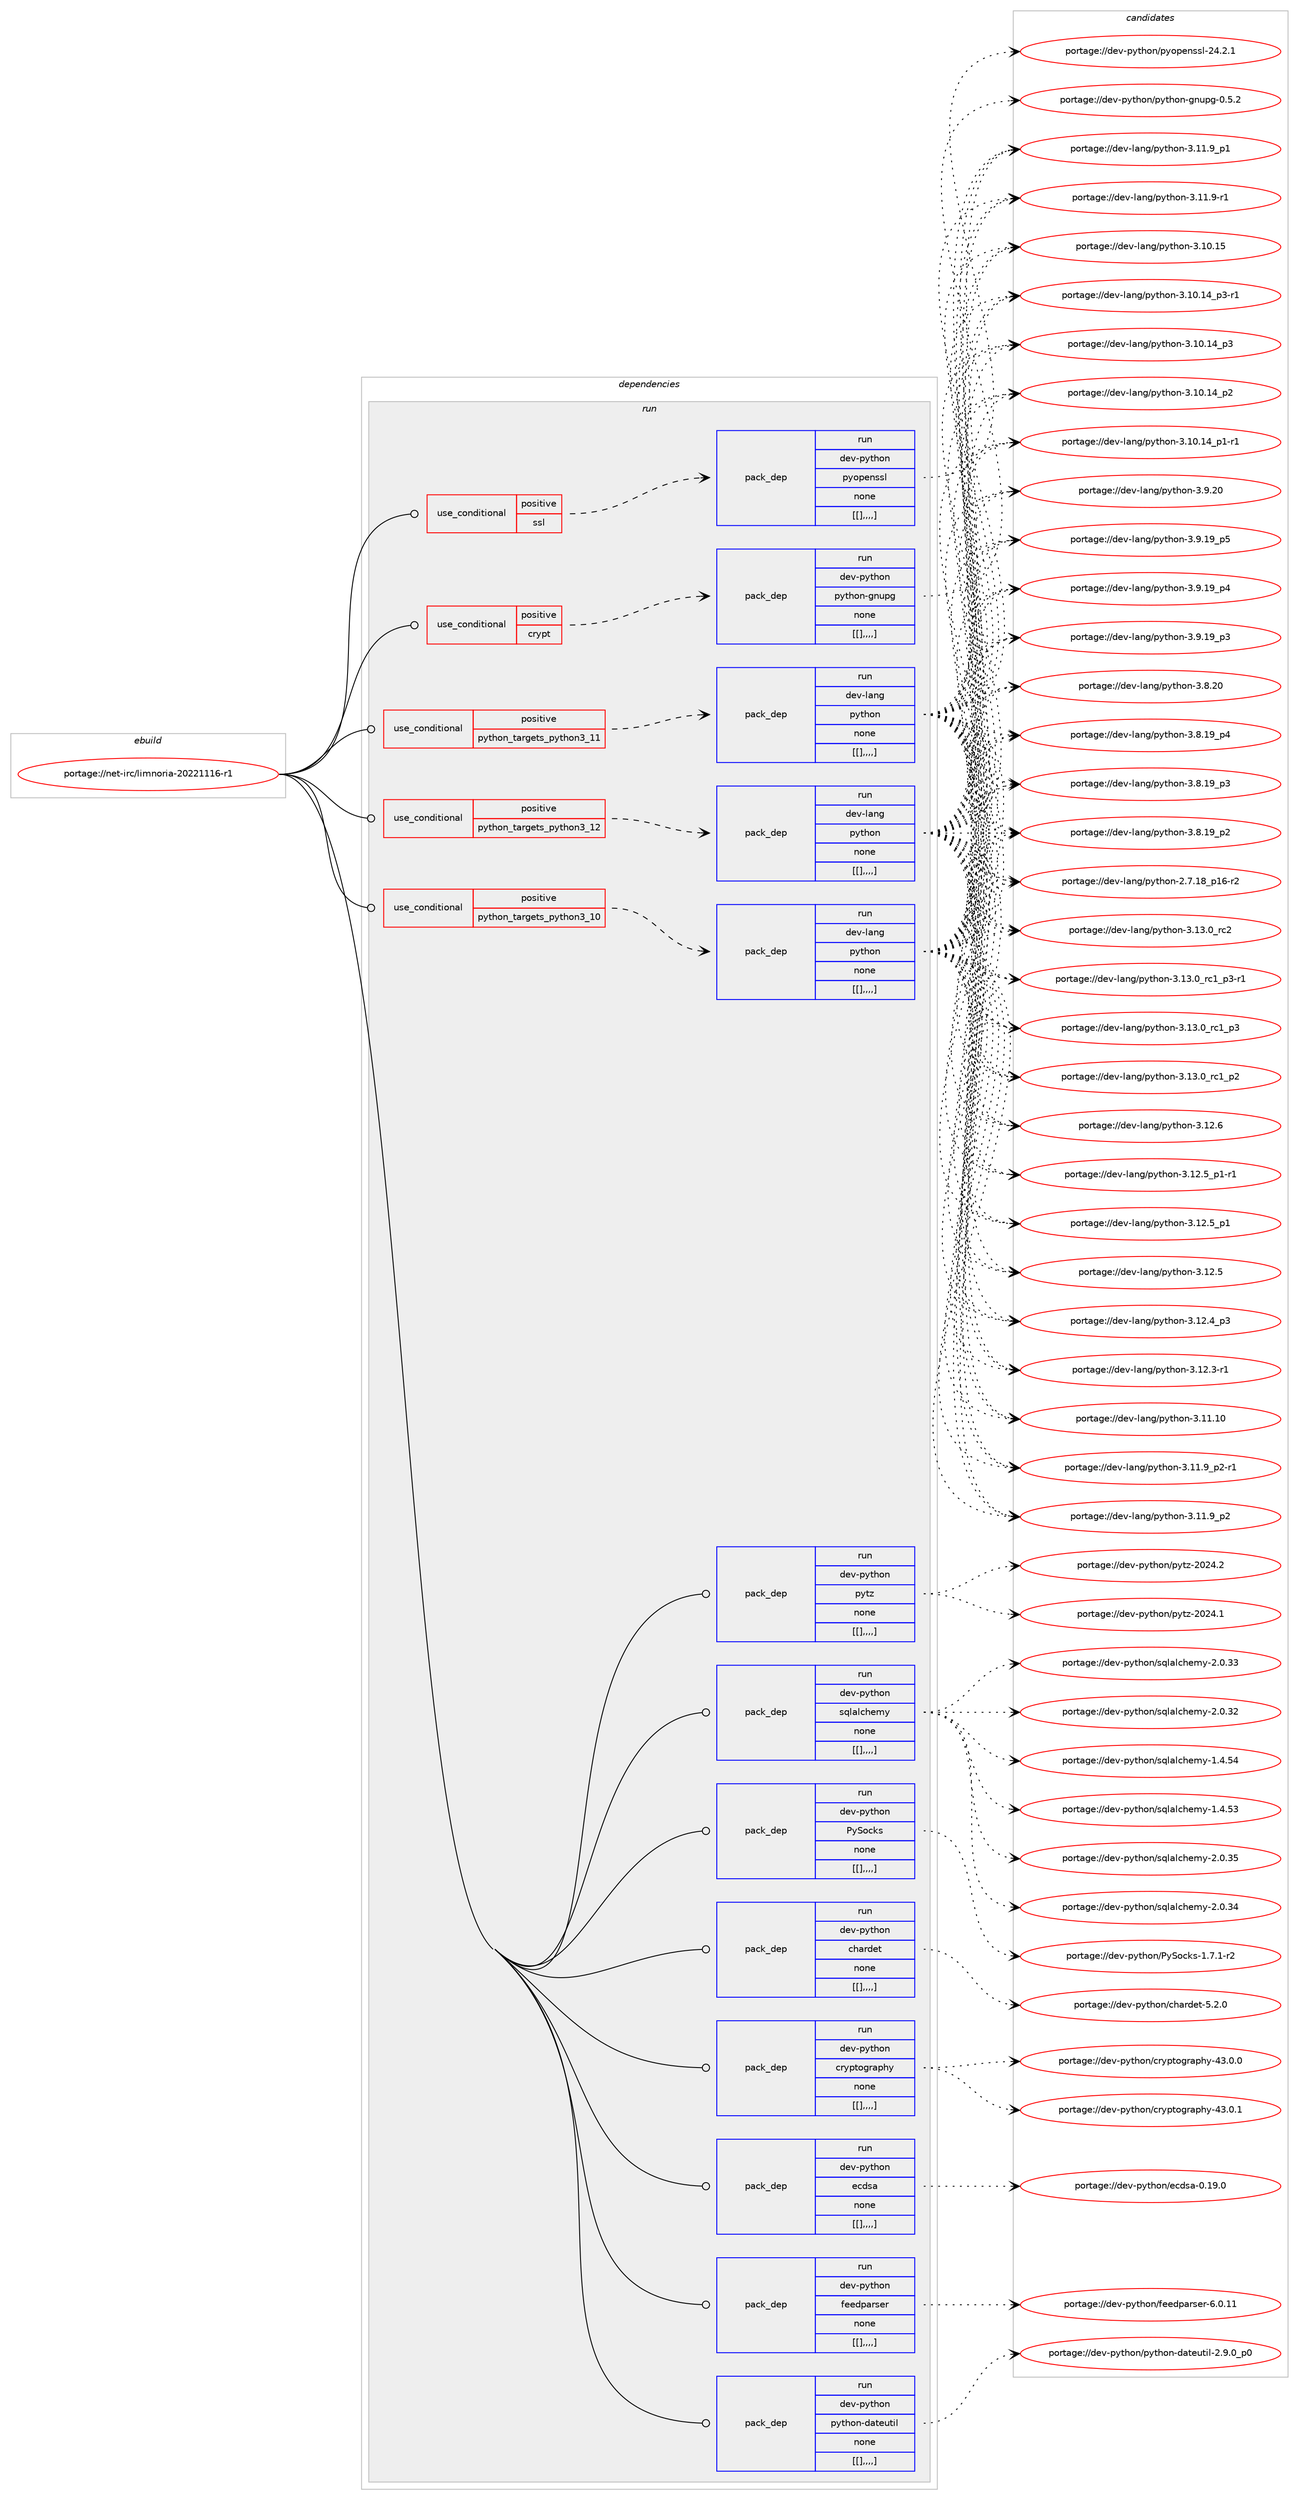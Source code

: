digraph prolog {

# *************
# Graph options
# *************

newrank=true;
concentrate=true;
compound=true;
graph [rankdir=LR,fontname=Helvetica,fontsize=10,ranksep=1.5];#, ranksep=2.5, nodesep=0.2];
edge  [arrowhead=vee];
node  [fontname=Helvetica,fontsize=10];

# **********
# The ebuild
# **********

subgraph cluster_leftcol {
color=gray;
label=<<i>ebuild</i>>;
id [label="portage://net-irc/limnoria-20221116-r1", color=red, width=4, href="../net-irc/limnoria-20221116-r1.svg"];
}

# ****************
# The dependencies
# ****************

subgraph cluster_midcol {
color=gray;
label=<<i>dependencies</i>>;
subgraph cluster_compile {
fillcolor="#eeeeee";
style=filled;
label=<<i>compile</i>>;
}
subgraph cluster_compileandrun {
fillcolor="#eeeeee";
style=filled;
label=<<i>compile and run</i>>;
}
subgraph cluster_run {
fillcolor="#eeeeee";
style=filled;
label=<<i>run</i>>;
subgraph cond97393 {
dependency375073 [label=<<TABLE BORDER="0" CELLBORDER="1" CELLSPACING="0" CELLPADDING="4"><TR><TD ROWSPAN="3" CELLPADDING="10">use_conditional</TD></TR><TR><TD>positive</TD></TR><TR><TD>crypt</TD></TR></TABLE>>, shape=none, color=red];
subgraph pack274886 {
dependency375074 [label=<<TABLE BORDER="0" CELLBORDER="1" CELLSPACING="0" CELLPADDING="4" WIDTH="220"><TR><TD ROWSPAN="6" CELLPADDING="30">pack_dep</TD></TR><TR><TD WIDTH="110">run</TD></TR><TR><TD>dev-python</TD></TR><TR><TD>python-gnupg</TD></TR><TR><TD>none</TD></TR><TR><TD>[[],,,,]</TD></TR></TABLE>>, shape=none, color=blue];
}
dependency375073:e -> dependency375074:w [weight=20,style="dashed",arrowhead="vee"];
}
id:e -> dependency375073:w [weight=20,style="solid",arrowhead="odot"];
subgraph cond97394 {
dependency375075 [label=<<TABLE BORDER="0" CELLBORDER="1" CELLSPACING="0" CELLPADDING="4"><TR><TD ROWSPAN="3" CELLPADDING="10">use_conditional</TD></TR><TR><TD>positive</TD></TR><TR><TD>python_targets_python3_10</TD></TR></TABLE>>, shape=none, color=red];
subgraph pack274887 {
dependency375076 [label=<<TABLE BORDER="0" CELLBORDER="1" CELLSPACING="0" CELLPADDING="4" WIDTH="220"><TR><TD ROWSPAN="6" CELLPADDING="30">pack_dep</TD></TR><TR><TD WIDTH="110">run</TD></TR><TR><TD>dev-lang</TD></TR><TR><TD>python</TD></TR><TR><TD>none</TD></TR><TR><TD>[[],,,,]</TD></TR></TABLE>>, shape=none, color=blue];
}
dependency375075:e -> dependency375076:w [weight=20,style="dashed",arrowhead="vee"];
}
id:e -> dependency375075:w [weight=20,style="solid",arrowhead="odot"];
subgraph cond97395 {
dependency375077 [label=<<TABLE BORDER="0" CELLBORDER="1" CELLSPACING="0" CELLPADDING="4"><TR><TD ROWSPAN="3" CELLPADDING="10">use_conditional</TD></TR><TR><TD>positive</TD></TR><TR><TD>python_targets_python3_11</TD></TR></TABLE>>, shape=none, color=red];
subgraph pack274888 {
dependency375078 [label=<<TABLE BORDER="0" CELLBORDER="1" CELLSPACING="0" CELLPADDING="4" WIDTH="220"><TR><TD ROWSPAN="6" CELLPADDING="30">pack_dep</TD></TR><TR><TD WIDTH="110">run</TD></TR><TR><TD>dev-lang</TD></TR><TR><TD>python</TD></TR><TR><TD>none</TD></TR><TR><TD>[[],,,,]</TD></TR></TABLE>>, shape=none, color=blue];
}
dependency375077:e -> dependency375078:w [weight=20,style="dashed",arrowhead="vee"];
}
id:e -> dependency375077:w [weight=20,style="solid",arrowhead="odot"];
subgraph cond97396 {
dependency375079 [label=<<TABLE BORDER="0" CELLBORDER="1" CELLSPACING="0" CELLPADDING="4"><TR><TD ROWSPAN="3" CELLPADDING="10">use_conditional</TD></TR><TR><TD>positive</TD></TR><TR><TD>python_targets_python3_12</TD></TR></TABLE>>, shape=none, color=red];
subgraph pack274889 {
dependency375080 [label=<<TABLE BORDER="0" CELLBORDER="1" CELLSPACING="0" CELLPADDING="4" WIDTH="220"><TR><TD ROWSPAN="6" CELLPADDING="30">pack_dep</TD></TR><TR><TD WIDTH="110">run</TD></TR><TR><TD>dev-lang</TD></TR><TR><TD>python</TD></TR><TR><TD>none</TD></TR><TR><TD>[[],,,,]</TD></TR></TABLE>>, shape=none, color=blue];
}
dependency375079:e -> dependency375080:w [weight=20,style="dashed",arrowhead="vee"];
}
id:e -> dependency375079:w [weight=20,style="solid",arrowhead="odot"];
subgraph cond97397 {
dependency375081 [label=<<TABLE BORDER="0" CELLBORDER="1" CELLSPACING="0" CELLPADDING="4"><TR><TD ROWSPAN="3" CELLPADDING="10">use_conditional</TD></TR><TR><TD>positive</TD></TR><TR><TD>ssl</TD></TR></TABLE>>, shape=none, color=red];
subgraph pack274890 {
dependency375082 [label=<<TABLE BORDER="0" CELLBORDER="1" CELLSPACING="0" CELLPADDING="4" WIDTH="220"><TR><TD ROWSPAN="6" CELLPADDING="30">pack_dep</TD></TR><TR><TD WIDTH="110">run</TD></TR><TR><TD>dev-python</TD></TR><TR><TD>pyopenssl</TD></TR><TR><TD>none</TD></TR><TR><TD>[[],,,,]</TD></TR></TABLE>>, shape=none, color=blue];
}
dependency375081:e -> dependency375082:w [weight=20,style="dashed",arrowhead="vee"];
}
id:e -> dependency375081:w [weight=20,style="solid",arrowhead="odot"];
subgraph pack274891 {
dependency375083 [label=<<TABLE BORDER="0" CELLBORDER="1" CELLSPACING="0" CELLPADDING="4" WIDTH="220"><TR><TD ROWSPAN="6" CELLPADDING="30">pack_dep</TD></TR><TR><TD WIDTH="110">run</TD></TR><TR><TD>dev-python</TD></TR><TR><TD>PySocks</TD></TR><TR><TD>none</TD></TR><TR><TD>[[],,,,]</TD></TR></TABLE>>, shape=none, color=blue];
}
id:e -> dependency375083:w [weight=20,style="solid",arrowhead="odot"];
subgraph pack274892 {
dependency375084 [label=<<TABLE BORDER="0" CELLBORDER="1" CELLSPACING="0" CELLPADDING="4" WIDTH="220"><TR><TD ROWSPAN="6" CELLPADDING="30">pack_dep</TD></TR><TR><TD WIDTH="110">run</TD></TR><TR><TD>dev-python</TD></TR><TR><TD>chardet</TD></TR><TR><TD>none</TD></TR><TR><TD>[[],,,,]</TD></TR></TABLE>>, shape=none, color=blue];
}
id:e -> dependency375084:w [weight=20,style="solid",arrowhead="odot"];
subgraph pack274893 {
dependency375085 [label=<<TABLE BORDER="0" CELLBORDER="1" CELLSPACING="0" CELLPADDING="4" WIDTH="220"><TR><TD ROWSPAN="6" CELLPADDING="30">pack_dep</TD></TR><TR><TD WIDTH="110">run</TD></TR><TR><TD>dev-python</TD></TR><TR><TD>cryptography</TD></TR><TR><TD>none</TD></TR><TR><TD>[[],,,,]</TD></TR></TABLE>>, shape=none, color=blue];
}
id:e -> dependency375085:w [weight=20,style="solid",arrowhead="odot"];
subgraph pack274894 {
dependency375086 [label=<<TABLE BORDER="0" CELLBORDER="1" CELLSPACING="0" CELLPADDING="4" WIDTH="220"><TR><TD ROWSPAN="6" CELLPADDING="30">pack_dep</TD></TR><TR><TD WIDTH="110">run</TD></TR><TR><TD>dev-python</TD></TR><TR><TD>ecdsa</TD></TR><TR><TD>none</TD></TR><TR><TD>[[],,,,]</TD></TR></TABLE>>, shape=none, color=blue];
}
id:e -> dependency375086:w [weight=20,style="solid",arrowhead="odot"];
subgraph pack274895 {
dependency375087 [label=<<TABLE BORDER="0" CELLBORDER="1" CELLSPACING="0" CELLPADDING="4" WIDTH="220"><TR><TD ROWSPAN="6" CELLPADDING="30">pack_dep</TD></TR><TR><TD WIDTH="110">run</TD></TR><TR><TD>dev-python</TD></TR><TR><TD>feedparser</TD></TR><TR><TD>none</TD></TR><TR><TD>[[],,,,]</TD></TR></TABLE>>, shape=none, color=blue];
}
id:e -> dependency375087:w [weight=20,style="solid",arrowhead="odot"];
subgraph pack274896 {
dependency375088 [label=<<TABLE BORDER="0" CELLBORDER="1" CELLSPACING="0" CELLPADDING="4" WIDTH="220"><TR><TD ROWSPAN="6" CELLPADDING="30">pack_dep</TD></TR><TR><TD WIDTH="110">run</TD></TR><TR><TD>dev-python</TD></TR><TR><TD>python-dateutil</TD></TR><TR><TD>none</TD></TR><TR><TD>[[],,,,]</TD></TR></TABLE>>, shape=none, color=blue];
}
id:e -> dependency375088:w [weight=20,style="solid",arrowhead="odot"];
subgraph pack274897 {
dependency375089 [label=<<TABLE BORDER="0" CELLBORDER="1" CELLSPACING="0" CELLPADDING="4" WIDTH="220"><TR><TD ROWSPAN="6" CELLPADDING="30">pack_dep</TD></TR><TR><TD WIDTH="110">run</TD></TR><TR><TD>dev-python</TD></TR><TR><TD>pytz</TD></TR><TR><TD>none</TD></TR><TR><TD>[[],,,,]</TD></TR></TABLE>>, shape=none, color=blue];
}
id:e -> dependency375089:w [weight=20,style="solid",arrowhead="odot"];
subgraph pack274898 {
dependency375090 [label=<<TABLE BORDER="0" CELLBORDER="1" CELLSPACING="0" CELLPADDING="4" WIDTH="220"><TR><TD ROWSPAN="6" CELLPADDING="30">pack_dep</TD></TR><TR><TD WIDTH="110">run</TD></TR><TR><TD>dev-python</TD></TR><TR><TD>sqlalchemy</TD></TR><TR><TD>none</TD></TR><TR><TD>[[],,,,]</TD></TR></TABLE>>, shape=none, color=blue];
}
id:e -> dependency375090:w [weight=20,style="solid",arrowhead="odot"];
}
}

# **************
# The candidates
# **************

subgraph cluster_choices {
rank=same;
color=gray;
label=<<i>candidates</i>>;

subgraph choice274886 {
color=black;
nodesep=1;
choice100101118451121211161041111104711212111610411111045103110117112103454846534650 [label="portage://dev-python/python-gnupg-0.5.2", color=red, width=4,href="../dev-python/python-gnupg-0.5.2.svg"];
dependency375074:e -> choice100101118451121211161041111104711212111610411111045103110117112103454846534650:w [style=dotted,weight="100"];
}
subgraph choice274887 {
color=black;
nodesep=1;
choice10010111845108971101034711212111610411111045514649514648951149950 [label="portage://dev-lang/python-3.13.0_rc2", color=red, width=4,href="../dev-lang/python-3.13.0_rc2.svg"];
choice1001011184510897110103471121211161041111104551464951464895114994995112514511449 [label="portage://dev-lang/python-3.13.0_rc1_p3-r1", color=red, width=4,href="../dev-lang/python-3.13.0_rc1_p3-r1.svg"];
choice100101118451089711010347112121116104111110455146495146489511499499511251 [label="portage://dev-lang/python-3.13.0_rc1_p3", color=red, width=4,href="../dev-lang/python-3.13.0_rc1_p3.svg"];
choice100101118451089711010347112121116104111110455146495146489511499499511250 [label="portage://dev-lang/python-3.13.0_rc1_p2", color=red, width=4,href="../dev-lang/python-3.13.0_rc1_p2.svg"];
choice10010111845108971101034711212111610411111045514649504654 [label="portage://dev-lang/python-3.12.6", color=red, width=4,href="../dev-lang/python-3.12.6.svg"];
choice1001011184510897110103471121211161041111104551464950465395112494511449 [label="portage://dev-lang/python-3.12.5_p1-r1", color=red, width=4,href="../dev-lang/python-3.12.5_p1-r1.svg"];
choice100101118451089711010347112121116104111110455146495046539511249 [label="portage://dev-lang/python-3.12.5_p1", color=red, width=4,href="../dev-lang/python-3.12.5_p1.svg"];
choice10010111845108971101034711212111610411111045514649504653 [label="portage://dev-lang/python-3.12.5", color=red, width=4,href="../dev-lang/python-3.12.5.svg"];
choice100101118451089711010347112121116104111110455146495046529511251 [label="portage://dev-lang/python-3.12.4_p3", color=red, width=4,href="../dev-lang/python-3.12.4_p3.svg"];
choice100101118451089711010347112121116104111110455146495046514511449 [label="portage://dev-lang/python-3.12.3-r1", color=red, width=4,href="../dev-lang/python-3.12.3-r1.svg"];
choice1001011184510897110103471121211161041111104551464949464948 [label="portage://dev-lang/python-3.11.10", color=red, width=4,href="../dev-lang/python-3.11.10.svg"];
choice1001011184510897110103471121211161041111104551464949465795112504511449 [label="portage://dev-lang/python-3.11.9_p2-r1", color=red, width=4,href="../dev-lang/python-3.11.9_p2-r1.svg"];
choice100101118451089711010347112121116104111110455146494946579511250 [label="portage://dev-lang/python-3.11.9_p2", color=red, width=4,href="../dev-lang/python-3.11.9_p2.svg"];
choice100101118451089711010347112121116104111110455146494946579511249 [label="portage://dev-lang/python-3.11.9_p1", color=red, width=4,href="../dev-lang/python-3.11.9_p1.svg"];
choice100101118451089711010347112121116104111110455146494946574511449 [label="portage://dev-lang/python-3.11.9-r1", color=red, width=4,href="../dev-lang/python-3.11.9-r1.svg"];
choice1001011184510897110103471121211161041111104551464948464953 [label="portage://dev-lang/python-3.10.15", color=red, width=4,href="../dev-lang/python-3.10.15.svg"];
choice100101118451089711010347112121116104111110455146494846495295112514511449 [label="portage://dev-lang/python-3.10.14_p3-r1", color=red, width=4,href="../dev-lang/python-3.10.14_p3-r1.svg"];
choice10010111845108971101034711212111610411111045514649484649529511251 [label="portage://dev-lang/python-3.10.14_p3", color=red, width=4,href="../dev-lang/python-3.10.14_p3.svg"];
choice10010111845108971101034711212111610411111045514649484649529511250 [label="portage://dev-lang/python-3.10.14_p2", color=red, width=4,href="../dev-lang/python-3.10.14_p2.svg"];
choice100101118451089711010347112121116104111110455146494846495295112494511449 [label="portage://dev-lang/python-3.10.14_p1-r1", color=red, width=4,href="../dev-lang/python-3.10.14_p1-r1.svg"];
choice10010111845108971101034711212111610411111045514657465048 [label="portage://dev-lang/python-3.9.20", color=red, width=4,href="../dev-lang/python-3.9.20.svg"];
choice100101118451089711010347112121116104111110455146574649579511253 [label="portage://dev-lang/python-3.9.19_p5", color=red, width=4,href="../dev-lang/python-3.9.19_p5.svg"];
choice100101118451089711010347112121116104111110455146574649579511252 [label="portage://dev-lang/python-3.9.19_p4", color=red, width=4,href="../dev-lang/python-3.9.19_p4.svg"];
choice100101118451089711010347112121116104111110455146574649579511251 [label="portage://dev-lang/python-3.9.19_p3", color=red, width=4,href="../dev-lang/python-3.9.19_p3.svg"];
choice10010111845108971101034711212111610411111045514656465048 [label="portage://dev-lang/python-3.8.20", color=red, width=4,href="../dev-lang/python-3.8.20.svg"];
choice100101118451089711010347112121116104111110455146564649579511252 [label="portage://dev-lang/python-3.8.19_p4", color=red, width=4,href="../dev-lang/python-3.8.19_p4.svg"];
choice100101118451089711010347112121116104111110455146564649579511251 [label="portage://dev-lang/python-3.8.19_p3", color=red, width=4,href="../dev-lang/python-3.8.19_p3.svg"];
choice100101118451089711010347112121116104111110455146564649579511250 [label="portage://dev-lang/python-3.8.19_p2", color=red, width=4,href="../dev-lang/python-3.8.19_p2.svg"];
choice100101118451089711010347112121116104111110455046554649569511249544511450 [label="portage://dev-lang/python-2.7.18_p16-r2", color=red, width=4,href="../dev-lang/python-2.7.18_p16-r2.svg"];
dependency375076:e -> choice10010111845108971101034711212111610411111045514649514648951149950:w [style=dotted,weight="100"];
dependency375076:e -> choice1001011184510897110103471121211161041111104551464951464895114994995112514511449:w [style=dotted,weight="100"];
dependency375076:e -> choice100101118451089711010347112121116104111110455146495146489511499499511251:w [style=dotted,weight="100"];
dependency375076:e -> choice100101118451089711010347112121116104111110455146495146489511499499511250:w [style=dotted,weight="100"];
dependency375076:e -> choice10010111845108971101034711212111610411111045514649504654:w [style=dotted,weight="100"];
dependency375076:e -> choice1001011184510897110103471121211161041111104551464950465395112494511449:w [style=dotted,weight="100"];
dependency375076:e -> choice100101118451089711010347112121116104111110455146495046539511249:w [style=dotted,weight="100"];
dependency375076:e -> choice10010111845108971101034711212111610411111045514649504653:w [style=dotted,weight="100"];
dependency375076:e -> choice100101118451089711010347112121116104111110455146495046529511251:w [style=dotted,weight="100"];
dependency375076:e -> choice100101118451089711010347112121116104111110455146495046514511449:w [style=dotted,weight="100"];
dependency375076:e -> choice1001011184510897110103471121211161041111104551464949464948:w [style=dotted,weight="100"];
dependency375076:e -> choice1001011184510897110103471121211161041111104551464949465795112504511449:w [style=dotted,weight="100"];
dependency375076:e -> choice100101118451089711010347112121116104111110455146494946579511250:w [style=dotted,weight="100"];
dependency375076:e -> choice100101118451089711010347112121116104111110455146494946579511249:w [style=dotted,weight="100"];
dependency375076:e -> choice100101118451089711010347112121116104111110455146494946574511449:w [style=dotted,weight="100"];
dependency375076:e -> choice1001011184510897110103471121211161041111104551464948464953:w [style=dotted,weight="100"];
dependency375076:e -> choice100101118451089711010347112121116104111110455146494846495295112514511449:w [style=dotted,weight="100"];
dependency375076:e -> choice10010111845108971101034711212111610411111045514649484649529511251:w [style=dotted,weight="100"];
dependency375076:e -> choice10010111845108971101034711212111610411111045514649484649529511250:w [style=dotted,weight="100"];
dependency375076:e -> choice100101118451089711010347112121116104111110455146494846495295112494511449:w [style=dotted,weight="100"];
dependency375076:e -> choice10010111845108971101034711212111610411111045514657465048:w [style=dotted,weight="100"];
dependency375076:e -> choice100101118451089711010347112121116104111110455146574649579511253:w [style=dotted,weight="100"];
dependency375076:e -> choice100101118451089711010347112121116104111110455146574649579511252:w [style=dotted,weight="100"];
dependency375076:e -> choice100101118451089711010347112121116104111110455146574649579511251:w [style=dotted,weight="100"];
dependency375076:e -> choice10010111845108971101034711212111610411111045514656465048:w [style=dotted,weight="100"];
dependency375076:e -> choice100101118451089711010347112121116104111110455146564649579511252:w [style=dotted,weight="100"];
dependency375076:e -> choice100101118451089711010347112121116104111110455146564649579511251:w [style=dotted,weight="100"];
dependency375076:e -> choice100101118451089711010347112121116104111110455146564649579511250:w [style=dotted,weight="100"];
dependency375076:e -> choice100101118451089711010347112121116104111110455046554649569511249544511450:w [style=dotted,weight="100"];
}
subgraph choice274888 {
color=black;
nodesep=1;
choice10010111845108971101034711212111610411111045514649514648951149950 [label="portage://dev-lang/python-3.13.0_rc2", color=red, width=4,href="../dev-lang/python-3.13.0_rc2.svg"];
choice1001011184510897110103471121211161041111104551464951464895114994995112514511449 [label="portage://dev-lang/python-3.13.0_rc1_p3-r1", color=red, width=4,href="../dev-lang/python-3.13.0_rc1_p3-r1.svg"];
choice100101118451089711010347112121116104111110455146495146489511499499511251 [label="portage://dev-lang/python-3.13.0_rc1_p3", color=red, width=4,href="../dev-lang/python-3.13.0_rc1_p3.svg"];
choice100101118451089711010347112121116104111110455146495146489511499499511250 [label="portage://dev-lang/python-3.13.0_rc1_p2", color=red, width=4,href="../dev-lang/python-3.13.0_rc1_p2.svg"];
choice10010111845108971101034711212111610411111045514649504654 [label="portage://dev-lang/python-3.12.6", color=red, width=4,href="../dev-lang/python-3.12.6.svg"];
choice1001011184510897110103471121211161041111104551464950465395112494511449 [label="portage://dev-lang/python-3.12.5_p1-r1", color=red, width=4,href="../dev-lang/python-3.12.5_p1-r1.svg"];
choice100101118451089711010347112121116104111110455146495046539511249 [label="portage://dev-lang/python-3.12.5_p1", color=red, width=4,href="../dev-lang/python-3.12.5_p1.svg"];
choice10010111845108971101034711212111610411111045514649504653 [label="portage://dev-lang/python-3.12.5", color=red, width=4,href="../dev-lang/python-3.12.5.svg"];
choice100101118451089711010347112121116104111110455146495046529511251 [label="portage://dev-lang/python-3.12.4_p3", color=red, width=4,href="../dev-lang/python-3.12.4_p3.svg"];
choice100101118451089711010347112121116104111110455146495046514511449 [label="portage://dev-lang/python-3.12.3-r1", color=red, width=4,href="../dev-lang/python-3.12.3-r1.svg"];
choice1001011184510897110103471121211161041111104551464949464948 [label="portage://dev-lang/python-3.11.10", color=red, width=4,href="../dev-lang/python-3.11.10.svg"];
choice1001011184510897110103471121211161041111104551464949465795112504511449 [label="portage://dev-lang/python-3.11.9_p2-r1", color=red, width=4,href="../dev-lang/python-3.11.9_p2-r1.svg"];
choice100101118451089711010347112121116104111110455146494946579511250 [label="portage://dev-lang/python-3.11.9_p2", color=red, width=4,href="../dev-lang/python-3.11.9_p2.svg"];
choice100101118451089711010347112121116104111110455146494946579511249 [label="portage://dev-lang/python-3.11.9_p1", color=red, width=4,href="../dev-lang/python-3.11.9_p1.svg"];
choice100101118451089711010347112121116104111110455146494946574511449 [label="portage://dev-lang/python-3.11.9-r1", color=red, width=4,href="../dev-lang/python-3.11.9-r1.svg"];
choice1001011184510897110103471121211161041111104551464948464953 [label="portage://dev-lang/python-3.10.15", color=red, width=4,href="../dev-lang/python-3.10.15.svg"];
choice100101118451089711010347112121116104111110455146494846495295112514511449 [label="portage://dev-lang/python-3.10.14_p3-r1", color=red, width=4,href="../dev-lang/python-3.10.14_p3-r1.svg"];
choice10010111845108971101034711212111610411111045514649484649529511251 [label="portage://dev-lang/python-3.10.14_p3", color=red, width=4,href="../dev-lang/python-3.10.14_p3.svg"];
choice10010111845108971101034711212111610411111045514649484649529511250 [label="portage://dev-lang/python-3.10.14_p2", color=red, width=4,href="../dev-lang/python-3.10.14_p2.svg"];
choice100101118451089711010347112121116104111110455146494846495295112494511449 [label="portage://dev-lang/python-3.10.14_p1-r1", color=red, width=4,href="../dev-lang/python-3.10.14_p1-r1.svg"];
choice10010111845108971101034711212111610411111045514657465048 [label="portage://dev-lang/python-3.9.20", color=red, width=4,href="../dev-lang/python-3.9.20.svg"];
choice100101118451089711010347112121116104111110455146574649579511253 [label="portage://dev-lang/python-3.9.19_p5", color=red, width=4,href="../dev-lang/python-3.9.19_p5.svg"];
choice100101118451089711010347112121116104111110455146574649579511252 [label="portage://dev-lang/python-3.9.19_p4", color=red, width=4,href="../dev-lang/python-3.9.19_p4.svg"];
choice100101118451089711010347112121116104111110455146574649579511251 [label="portage://dev-lang/python-3.9.19_p3", color=red, width=4,href="../dev-lang/python-3.9.19_p3.svg"];
choice10010111845108971101034711212111610411111045514656465048 [label="portage://dev-lang/python-3.8.20", color=red, width=4,href="../dev-lang/python-3.8.20.svg"];
choice100101118451089711010347112121116104111110455146564649579511252 [label="portage://dev-lang/python-3.8.19_p4", color=red, width=4,href="../dev-lang/python-3.8.19_p4.svg"];
choice100101118451089711010347112121116104111110455146564649579511251 [label="portage://dev-lang/python-3.8.19_p3", color=red, width=4,href="../dev-lang/python-3.8.19_p3.svg"];
choice100101118451089711010347112121116104111110455146564649579511250 [label="portage://dev-lang/python-3.8.19_p2", color=red, width=4,href="../dev-lang/python-3.8.19_p2.svg"];
choice100101118451089711010347112121116104111110455046554649569511249544511450 [label="portage://dev-lang/python-2.7.18_p16-r2", color=red, width=4,href="../dev-lang/python-2.7.18_p16-r2.svg"];
dependency375078:e -> choice10010111845108971101034711212111610411111045514649514648951149950:w [style=dotted,weight="100"];
dependency375078:e -> choice1001011184510897110103471121211161041111104551464951464895114994995112514511449:w [style=dotted,weight="100"];
dependency375078:e -> choice100101118451089711010347112121116104111110455146495146489511499499511251:w [style=dotted,weight="100"];
dependency375078:e -> choice100101118451089711010347112121116104111110455146495146489511499499511250:w [style=dotted,weight="100"];
dependency375078:e -> choice10010111845108971101034711212111610411111045514649504654:w [style=dotted,weight="100"];
dependency375078:e -> choice1001011184510897110103471121211161041111104551464950465395112494511449:w [style=dotted,weight="100"];
dependency375078:e -> choice100101118451089711010347112121116104111110455146495046539511249:w [style=dotted,weight="100"];
dependency375078:e -> choice10010111845108971101034711212111610411111045514649504653:w [style=dotted,weight="100"];
dependency375078:e -> choice100101118451089711010347112121116104111110455146495046529511251:w [style=dotted,weight="100"];
dependency375078:e -> choice100101118451089711010347112121116104111110455146495046514511449:w [style=dotted,weight="100"];
dependency375078:e -> choice1001011184510897110103471121211161041111104551464949464948:w [style=dotted,weight="100"];
dependency375078:e -> choice1001011184510897110103471121211161041111104551464949465795112504511449:w [style=dotted,weight="100"];
dependency375078:e -> choice100101118451089711010347112121116104111110455146494946579511250:w [style=dotted,weight="100"];
dependency375078:e -> choice100101118451089711010347112121116104111110455146494946579511249:w [style=dotted,weight="100"];
dependency375078:e -> choice100101118451089711010347112121116104111110455146494946574511449:w [style=dotted,weight="100"];
dependency375078:e -> choice1001011184510897110103471121211161041111104551464948464953:w [style=dotted,weight="100"];
dependency375078:e -> choice100101118451089711010347112121116104111110455146494846495295112514511449:w [style=dotted,weight="100"];
dependency375078:e -> choice10010111845108971101034711212111610411111045514649484649529511251:w [style=dotted,weight="100"];
dependency375078:e -> choice10010111845108971101034711212111610411111045514649484649529511250:w [style=dotted,weight="100"];
dependency375078:e -> choice100101118451089711010347112121116104111110455146494846495295112494511449:w [style=dotted,weight="100"];
dependency375078:e -> choice10010111845108971101034711212111610411111045514657465048:w [style=dotted,weight="100"];
dependency375078:e -> choice100101118451089711010347112121116104111110455146574649579511253:w [style=dotted,weight="100"];
dependency375078:e -> choice100101118451089711010347112121116104111110455146574649579511252:w [style=dotted,weight="100"];
dependency375078:e -> choice100101118451089711010347112121116104111110455146574649579511251:w [style=dotted,weight="100"];
dependency375078:e -> choice10010111845108971101034711212111610411111045514656465048:w [style=dotted,weight="100"];
dependency375078:e -> choice100101118451089711010347112121116104111110455146564649579511252:w [style=dotted,weight="100"];
dependency375078:e -> choice100101118451089711010347112121116104111110455146564649579511251:w [style=dotted,weight="100"];
dependency375078:e -> choice100101118451089711010347112121116104111110455146564649579511250:w [style=dotted,weight="100"];
dependency375078:e -> choice100101118451089711010347112121116104111110455046554649569511249544511450:w [style=dotted,weight="100"];
}
subgraph choice274889 {
color=black;
nodesep=1;
choice10010111845108971101034711212111610411111045514649514648951149950 [label="portage://dev-lang/python-3.13.0_rc2", color=red, width=4,href="../dev-lang/python-3.13.0_rc2.svg"];
choice1001011184510897110103471121211161041111104551464951464895114994995112514511449 [label="portage://dev-lang/python-3.13.0_rc1_p3-r1", color=red, width=4,href="../dev-lang/python-3.13.0_rc1_p3-r1.svg"];
choice100101118451089711010347112121116104111110455146495146489511499499511251 [label="portage://dev-lang/python-3.13.0_rc1_p3", color=red, width=4,href="../dev-lang/python-3.13.0_rc1_p3.svg"];
choice100101118451089711010347112121116104111110455146495146489511499499511250 [label="portage://dev-lang/python-3.13.0_rc1_p2", color=red, width=4,href="../dev-lang/python-3.13.0_rc1_p2.svg"];
choice10010111845108971101034711212111610411111045514649504654 [label="portage://dev-lang/python-3.12.6", color=red, width=4,href="../dev-lang/python-3.12.6.svg"];
choice1001011184510897110103471121211161041111104551464950465395112494511449 [label="portage://dev-lang/python-3.12.5_p1-r1", color=red, width=4,href="../dev-lang/python-3.12.5_p1-r1.svg"];
choice100101118451089711010347112121116104111110455146495046539511249 [label="portage://dev-lang/python-3.12.5_p1", color=red, width=4,href="../dev-lang/python-3.12.5_p1.svg"];
choice10010111845108971101034711212111610411111045514649504653 [label="portage://dev-lang/python-3.12.5", color=red, width=4,href="../dev-lang/python-3.12.5.svg"];
choice100101118451089711010347112121116104111110455146495046529511251 [label="portage://dev-lang/python-3.12.4_p3", color=red, width=4,href="../dev-lang/python-3.12.4_p3.svg"];
choice100101118451089711010347112121116104111110455146495046514511449 [label="portage://dev-lang/python-3.12.3-r1", color=red, width=4,href="../dev-lang/python-3.12.3-r1.svg"];
choice1001011184510897110103471121211161041111104551464949464948 [label="portage://dev-lang/python-3.11.10", color=red, width=4,href="../dev-lang/python-3.11.10.svg"];
choice1001011184510897110103471121211161041111104551464949465795112504511449 [label="portage://dev-lang/python-3.11.9_p2-r1", color=red, width=4,href="../dev-lang/python-3.11.9_p2-r1.svg"];
choice100101118451089711010347112121116104111110455146494946579511250 [label="portage://dev-lang/python-3.11.9_p2", color=red, width=4,href="../dev-lang/python-3.11.9_p2.svg"];
choice100101118451089711010347112121116104111110455146494946579511249 [label="portage://dev-lang/python-3.11.9_p1", color=red, width=4,href="../dev-lang/python-3.11.9_p1.svg"];
choice100101118451089711010347112121116104111110455146494946574511449 [label="portage://dev-lang/python-3.11.9-r1", color=red, width=4,href="../dev-lang/python-3.11.9-r1.svg"];
choice1001011184510897110103471121211161041111104551464948464953 [label="portage://dev-lang/python-3.10.15", color=red, width=4,href="../dev-lang/python-3.10.15.svg"];
choice100101118451089711010347112121116104111110455146494846495295112514511449 [label="portage://dev-lang/python-3.10.14_p3-r1", color=red, width=4,href="../dev-lang/python-3.10.14_p3-r1.svg"];
choice10010111845108971101034711212111610411111045514649484649529511251 [label="portage://dev-lang/python-3.10.14_p3", color=red, width=4,href="../dev-lang/python-3.10.14_p3.svg"];
choice10010111845108971101034711212111610411111045514649484649529511250 [label="portage://dev-lang/python-3.10.14_p2", color=red, width=4,href="../dev-lang/python-3.10.14_p2.svg"];
choice100101118451089711010347112121116104111110455146494846495295112494511449 [label="portage://dev-lang/python-3.10.14_p1-r1", color=red, width=4,href="../dev-lang/python-3.10.14_p1-r1.svg"];
choice10010111845108971101034711212111610411111045514657465048 [label="portage://dev-lang/python-3.9.20", color=red, width=4,href="../dev-lang/python-3.9.20.svg"];
choice100101118451089711010347112121116104111110455146574649579511253 [label="portage://dev-lang/python-3.9.19_p5", color=red, width=4,href="../dev-lang/python-3.9.19_p5.svg"];
choice100101118451089711010347112121116104111110455146574649579511252 [label="portage://dev-lang/python-3.9.19_p4", color=red, width=4,href="../dev-lang/python-3.9.19_p4.svg"];
choice100101118451089711010347112121116104111110455146574649579511251 [label="portage://dev-lang/python-3.9.19_p3", color=red, width=4,href="../dev-lang/python-3.9.19_p3.svg"];
choice10010111845108971101034711212111610411111045514656465048 [label="portage://dev-lang/python-3.8.20", color=red, width=4,href="../dev-lang/python-3.8.20.svg"];
choice100101118451089711010347112121116104111110455146564649579511252 [label="portage://dev-lang/python-3.8.19_p4", color=red, width=4,href="../dev-lang/python-3.8.19_p4.svg"];
choice100101118451089711010347112121116104111110455146564649579511251 [label="portage://dev-lang/python-3.8.19_p3", color=red, width=4,href="../dev-lang/python-3.8.19_p3.svg"];
choice100101118451089711010347112121116104111110455146564649579511250 [label="portage://dev-lang/python-3.8.19_p2", color=red, width=4,href="../dev-lang/python-3.8.19_p2.svg"];
choice100101118451089711010347112121116104111110455046554649569511249544511450 [label="portage://dev-lang/python-2.7.18_p16-r2", color=red, width=4,href="../dev-lang/python-2.7.18_p16-r2.svg"];
dependency375080:e -> choice10010111845108971101034711212111610411111045514649514648951149950:w [style=dotted,weight="100"];
dependency375080:e -> choice1001011184510897110103471121211161041111104551464951464895114994995112514511449:w [style=dotted,weight="100"];
dependency375080:e -> choice100101118451089711010347112121116104111110455146495146489511499499511251:w [style=dotted,weight="100"];
dependency375080:e -> choice100101118451089711010347112121116104111110455146495146489511499499511250:w [style=dotted,weight="100"];
dependency375080:e -> choice10010111845108971101034711212111610411111045514649504654:w [style=dotted,weight="100"];
dependency375080:e -> choice1001011184510897110103471121211161041111104551464950465395112494511449:w [style=dotted,weight="100"];
dependency375080:e -> choice100101118451089711010347112121116104111110455146495046539511249:w [style=dotted,weight="100"];
dependency375080:e -> choice10010111845108971101034711212111610411111045514649504653:w [style=dotted,weight="100"];
dependency375080:e -> choice100101118451089711010347112121116104111110455146495046529511251:w [style=dotted,weight="100"];
dependency375080:e -> choice100101118451089711010347112121116104111110455146495046514511449:w [style=dotted,weight="100"];
dependency375080:e -> choice1001011184510897110103471121211161041111104551464949464948:w [style=dotted,weight="100"];
dependency375080:e -> choice1001011184510897110103471121211161041111104551464949465795112504511449:w [style=dotted,weight="100"];
dependency375080:e -> choice100101118451089711010347112121116104111110455146494946579511250:w [style=dotted,weight="100"];
dependency375080:e -> choice100101118451089711010347112121116104111110455146494946579511249:w [style=dotted,weight="100"];
dependency375080:e -> choice100101118451089711010347112121116104111110455146494946574511449:w [style=dotted,weight="100"];
dependency375080:e -> choice1001011184510897110103471121211161041111104551464948464953:w [style=dotted,weight="100"];
dependency375080:e -> choice100101118451089711010347112121116104111110455146494846495295112514511449:w [style=dotted,weight="100"];
dependency375080:e -> choice10010111845108971101034711212111610411111045514649484649529511251:w [style=dotted,weight="100"];
dependency375080:e -> choice10010111845108971101034711212111610411111045514649484649529511250:w [style=dotted,weight="100"];
dependency375080:e -> choice100101118451089711010347112121116104111110455146494846495295112494511449:w [style=dotted,weight="100"];
dependency375080:e -> choice10010111845108971101034711212111610411111045514657465048:w [style=dotted,weight="100"];
dependency375080:e -> choice100101118451089711010347112121116104111110455146574649579511253:w [style=dotted,weight="100"];
dependency375080:e -> choice100101118451089711010347112121116104111110455146574649579511252:w [style=dotted,weight="100"];
dependency375080:e -> choice100101118451089711010347112121116104111110455146574649579511251:w [style=dotted,weight="100"];
dependency375080:e -> choice10010111845108971101034711212111610411111045514656465048:w [style=dotted,weight="100"];
dependency375080:e -> choice100101118451089711010347112121116104111110455146564649579511252:w [style=dotted,weight="100"];
dependency375080:e -> choice100101118451089711010347112121116104111110455146564649579511251:w [style=dotted,weight="100"];
dependency375080:e -> choice100101118451089711010347112121116104111110455146564649579511250:w [style=dotted,weight="100"];
dependency375080:e -> choice100101118451089711010347112121116104111110455046554649569511249544511450:w [style=dotted,weight="100"];
}
subgraph choice274890 {
color=black;
nodesep=1;
choice100101118451121211161041111104711212111111210111011511510845505246504649 [label="portage://dev-python/pyopenssl-24.2.1", color=red, width=4,href="../dev-python/pyopenssl-24.2.1.svg"];
dependency375082:e -> choice100101118451121211161041111104711212111111210111011511510845505246504649:w [style=dotted,weight="100"];
}
subgraph choice274891 {
color=black;
nodesep=1;
choice10010111845112121116104111110478012183111991071154549465546494511450 [label="portage://dev-python/PySocks-1.7.1-r2", color=red, width=4,href="../dev-python/PySocks-1.7.1-r2.svg"];
dependency375083:e -> choice10010111845112121116104111110478012183111991071154549465546494511450:w [style=dotted,weight="100"];
}
subgraph choice274892 {
color=black;
nodesep=1;
choice10010111845112121116104111110479910497114100101116455346504648 [label="portage://dev-python/chardet-5.2.0", color=red, width=4,href="../dev-python/chardet-5.2.0.svg"];
dependency375084:e -> choice10010111845112121116104111110479910497114100101116455346504648:w [style=dotted,weight="100"];
}
subgraph choice274893 {
color=black;
nodesep=1;
choice1001011184511212111610411111047991141211121161111031149711210412145525146484649 [label="portage://dev-python/cryptography-43.0.1", color=red, width=4,href="../dev-python/cryptography-43.0.1.svg"];
choice1001011184511212111610411111047991141211121161111031149711210412145525146484648 [label="portage://dev-python/cryptography-43.0.0", color=red, width=4,href="../dev-python/cryptography-43.0.0.svg"];
dependency375085:e -> choice1001011184511212111610411111047991141211121161111031149711210412145525146484649:w [style=dotted,weight="100"];
dependency375085:e -> choice1001011184511212111610411111047991141211121161111031149711210412145525146484648:w [style=dotted,weight="100"];
}
subgraph choice274894 {
color=black;
nodesep=1;
choice1001011184511212111610411111047101991001159745484649574648 [label="portage://dev-python/ecdsa-0.19.0", color=red, width=4,href="../dev-python/ecdsa-0.19.0.svg"];
dependency375086:e -> choice1001011184511212111610411111047101991001159745484649574648:w [style=dotted,weight="100"];
}
subgraph choice274895 {
color=black;
nodesep=1;
choice10010111845112121116104111110471021011011001129711411510111445544648464949 [label="portage://dev-python/feedparser-6.0.11", color=red, width=4,href="../dev-python/feedparser-6.0.11.svg"];
dependency375087:e -> choice10010111845112121116104111110471021011011001129711411510111445544648464949:w [style=dotted,weight="100"];
}
subgraph choice274896 {
color=black;
nodesep=1;
choice100101118451121211161041111104711212111610411111045100971161011171161051084550465746489511248 [label="portage://dev-python/python-dateutil-2.9.0_p0", color=red, width=4,href="../dev-python/python-dateutil-2.9.0_p0.svg"];
dependency375088:e -> choice100101118451121211161041111104711212111610411111045100971161011171161051084550465746489511248:w [style=dotted,weight="100"];
}
subgraph choice274897 {
color=black;
nodesep=1;
choice100101118451121211161041111104711212111612245504850524650 [label="portage://dev-python/pytz-2024.2", color=red, width=4,href="../dev-python/pytz-2024.2.svg"];
choice100101118451121211161041111104711212111612245504850524649 [label="portage://dev-python/pytz-2024.1", color=red, width=4,href="../dev-python/pytz-2024.1.svg"];
dependency375089:e -> choice100101118451121211161041111104711212111612245504850524650:w [style=dotted,weight="100"];
dependency375089:e -> choice100101118451121211161041111104711212111612245504850524649:w [style=dotted,weight="100"];
}
subgraph choice274898 {
color=black;
nodesep=1;
choice1001011184511212111610411111047115113108971089910410110912145504648465153 [label="portage://dev-python/sqlalchemy-2.0.35", color=red, width=4,href="../dev-python/sqlalchemy-2.0.35.svg"];
choice1001011184511212111610411111047115113108971089910410110912145504648465152 [label="portage://dev-python/sqlalchemy-2.0.34", color=red, width=4,href="../dev-python/sqlalchemy-2.0.34.svg"];
choice1001011184511212111610411111047115113108971089910410110912145504648465151 [label="portage://dev-python/sqlalchemy-2.0.33", color=red, width=4,href="../dev-python/sqlalchemy-2.0.33.svg"];
choice1001011184511212111610411111047115113108971089910410110912145504648465150 [label="portage://dev-python/sqlalchemy-2.0.32", color=red, width=4,href="../dev-python/sqlalchemy-2.0.32.svg"];
choice1001011184511212111610411111047115113108971089910410110912145494652465352 [label="portage://dev-python/sqlalchemy-1.4.54", color=red, width=4,href="../dev-python/sqlalchemy-1.4.54.svg"];
choice1001011184511212111610411111047115113108971089910410110912145494652465351 [label="portage://dev-python/sqlalchemy-1.4.53", color=red, width=4,href="../dev-python/sqlalchemy-1.4.53.svg"];
dependency375090:e -> choice1001011184511212111610411111047115113108971089910410110912145504648465153:w [style=dotted,weight="100"];
dependency375090:e -> choice1001011184511212111610411111047115113108971089910410110912145504648465152:w [style=dotted,weight="100"];
dependency375090:e -> choice1001011184511212111610411111047115113108971089910410110912145504648465151:w [style=dotted,weight="100"];
dependency375090:e -> choice1001011184511212111610411111047115113108971089910410110912145504648465150:w [style=dotted,weight="100"];
dependency375090:e -> choice1001011184511212111610411111047115113108971089910410110912145494652465352:w [style=dotted,weight="100"];
dependency375090:e -> choice1001011184511212111610411111047115113108971089910410110912145494652465351:w [style=dotted,weight="100"];
}
}

}
